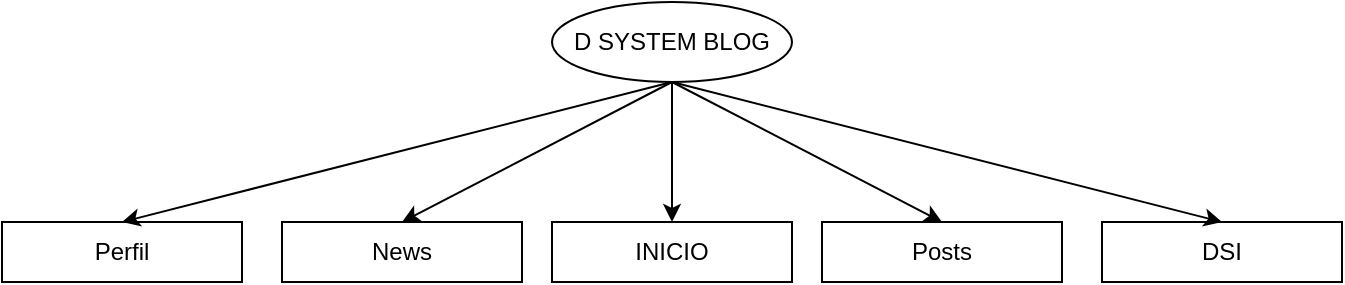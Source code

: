 <mxfile>
    <diagram id="AYUiODGsZwHfr3O3wL-7" name="Page-1">
        <mxGraphModel dx="845" dy="585" grid="1" gridSize="10" guides="1" tooltips="1" connect="1" arrows="1" fold="1" page="1" pageScale="1" pageWidth="850" pageHeight="1100" math="0" shadow="0">
            <root>
                <mxCell id="0"/>
                <mxCell id="1" parent="0"/>
                <mxCell id="4" value="" style="edgeStyle=none;html=1;" edge="1" parent="1" source="2" target="3">
                    <mxGeometry relative="1" as="geometry"/>
                </mxCell>
                <mxCell id="2" value="D SYSTEM BLOG" style="ellipse;whiteSpace=wrap;html=1;" vertex="1" parent="1">
                    <mxGeometry x="365" y="90" width="120" height="40" as="geometry"/>
                </mxCell>
                <mxCell id="3" value="INICIO" style="whiteSpace=wrap;html=1;" vertex="1" parent="1">
                    <mxGeometry x="365" y="200" width="120" height="30" as="geometry"/>
                </mxCell>
                <mxCell id="6" value="News" style="whiteSpace=wrap;html=1;" vertex="1" parent="1">
                    <mxGeometry x="230" y="200" width="120" height="30" as="geometry"/>
                </mxCell>
                <mxCell id="7" value="Perfil" style="whiteSpace=wrap;html=1;" vertex="1" parent="1">
                    <mxGeometry x="90" y="200" width="120" height="30" as="geometry"/>
                </mxCell>
                <mxCell id="8" value="Posts" style="whiteSpace=wrap;html=1;" vertex="1" parent="1">
                    <mxGeometry x="500" y="200" width="120" height="30" as="geometry"/>
                </mxCell>
                <mxCell id="9" value="DSI" style="whiteSpace=wrap;html=1;" vertex="1" parent="1">
                    <mxGeometry x="640" y="200" width="120" height="30" as="geometry"/>
                </mxCell>
                <mxCell id="10" value="" style="edgeStyle=none;orthogonalLoop=1;jettySize=auto;html=1;exitX=0.5;exitY=1;exitDx=0;exitDy=0;entryX=0.5;entryY=0;entryDx=0;entryDy=0;" edge="1" parent="1" source="2" target="7">
                    <mxGeometry width="80" relative="1" as="geometry">
                        <mxPoint x="260" y="80" as="sourcePoint"/>
                        <mxPoint x="340" y="80" as="targetPoint"/>
                        <Array as="points"/>
                    </mxGeometry>
                </mxCell>
                <mxCell id="11" value="" style="edgeStyle=none;orthogonalLoop=1;jettySize=auto;html=1;exitX=0.5;exitY=1;exitDx=0;exitDy=0;entryX=0.5;entryY=0;entryDx=0;entryDy=0;" edge="1" parent="1" source="2" target="6">
                    <mxGeometry width="80" relative="1" as="geometry">
                        <mxPoint x="435" y="140" as="sourcePoint"/>
                        <mxPoint x="160" y="210" as="targetPoint"/>
                        <Array as="points"/>
                    </mxGeometry>
                </mxCell>
                <mxCell id="12" value="" style="edgeStyle=none;orthogonalLoop=1;jettySize=auto;html=1;entryX=0.5;entryY=0;entryDx=0;entryDy=0;exitX=0.5;exitY=1;exitDx=0;exitDy=0;" edge="1" parent="1" source="2" target="8">
                    <mxGeometry width="80" relative="1" as="geometry">
                        <mxPoint x="480" y="150" as="sourcePoint"/>
                        <mxPoint x="300" y="210" as="targetPoint"/>
                        <Array as="points"/>
                    </mxGeometry>
                </mxCell>
                <mxCell id="13" value="" style="edgeStyle=none;orthogonalLoop=1;jettySize=auto;html=1;entryX=0.5;entryY=0;entryDx=0;entryDy=0;exitX=0.5;exitY=1;exitDx=0;exitDy=0;" edge="1" parent="1" source="2" target="9">
                    <mxGeometry width="80" relative="1" as="geometry">
                        <mxPoint x="510" y="140" as="sourcePoint"/>
                        <mxPoint x="570" y="210" as="targetPoint"/>
                        <Array as="points"/>
                    </mxGeometry>
                </mxCell>
            </root>
        </mxGraphModel>
    </diagram>
</mxfile>